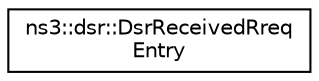 digraph "Graphical Class Hierarchy"
{
 // LATEX_PDF_SIZE
  edge [fontname="Helvetica",fontsize="10",labelfontname="Helvetica",labelfontsize="10"];
  node [fontname="Helvetica",fontsize="10",shape=record];
  rankdir="LR";
  Node0 [label="ns3::dsr::DsrReceivedRreq\lEntry",height=0.2,width=0.4,color="black", fillcolor="white", style="filled",URL="$classns3_1_1dsr_1_1_dsr_received_rreq_entry.html",tooltip="The request entry for intermediate nodes to check if they have received this request or not This is u..."];
}

